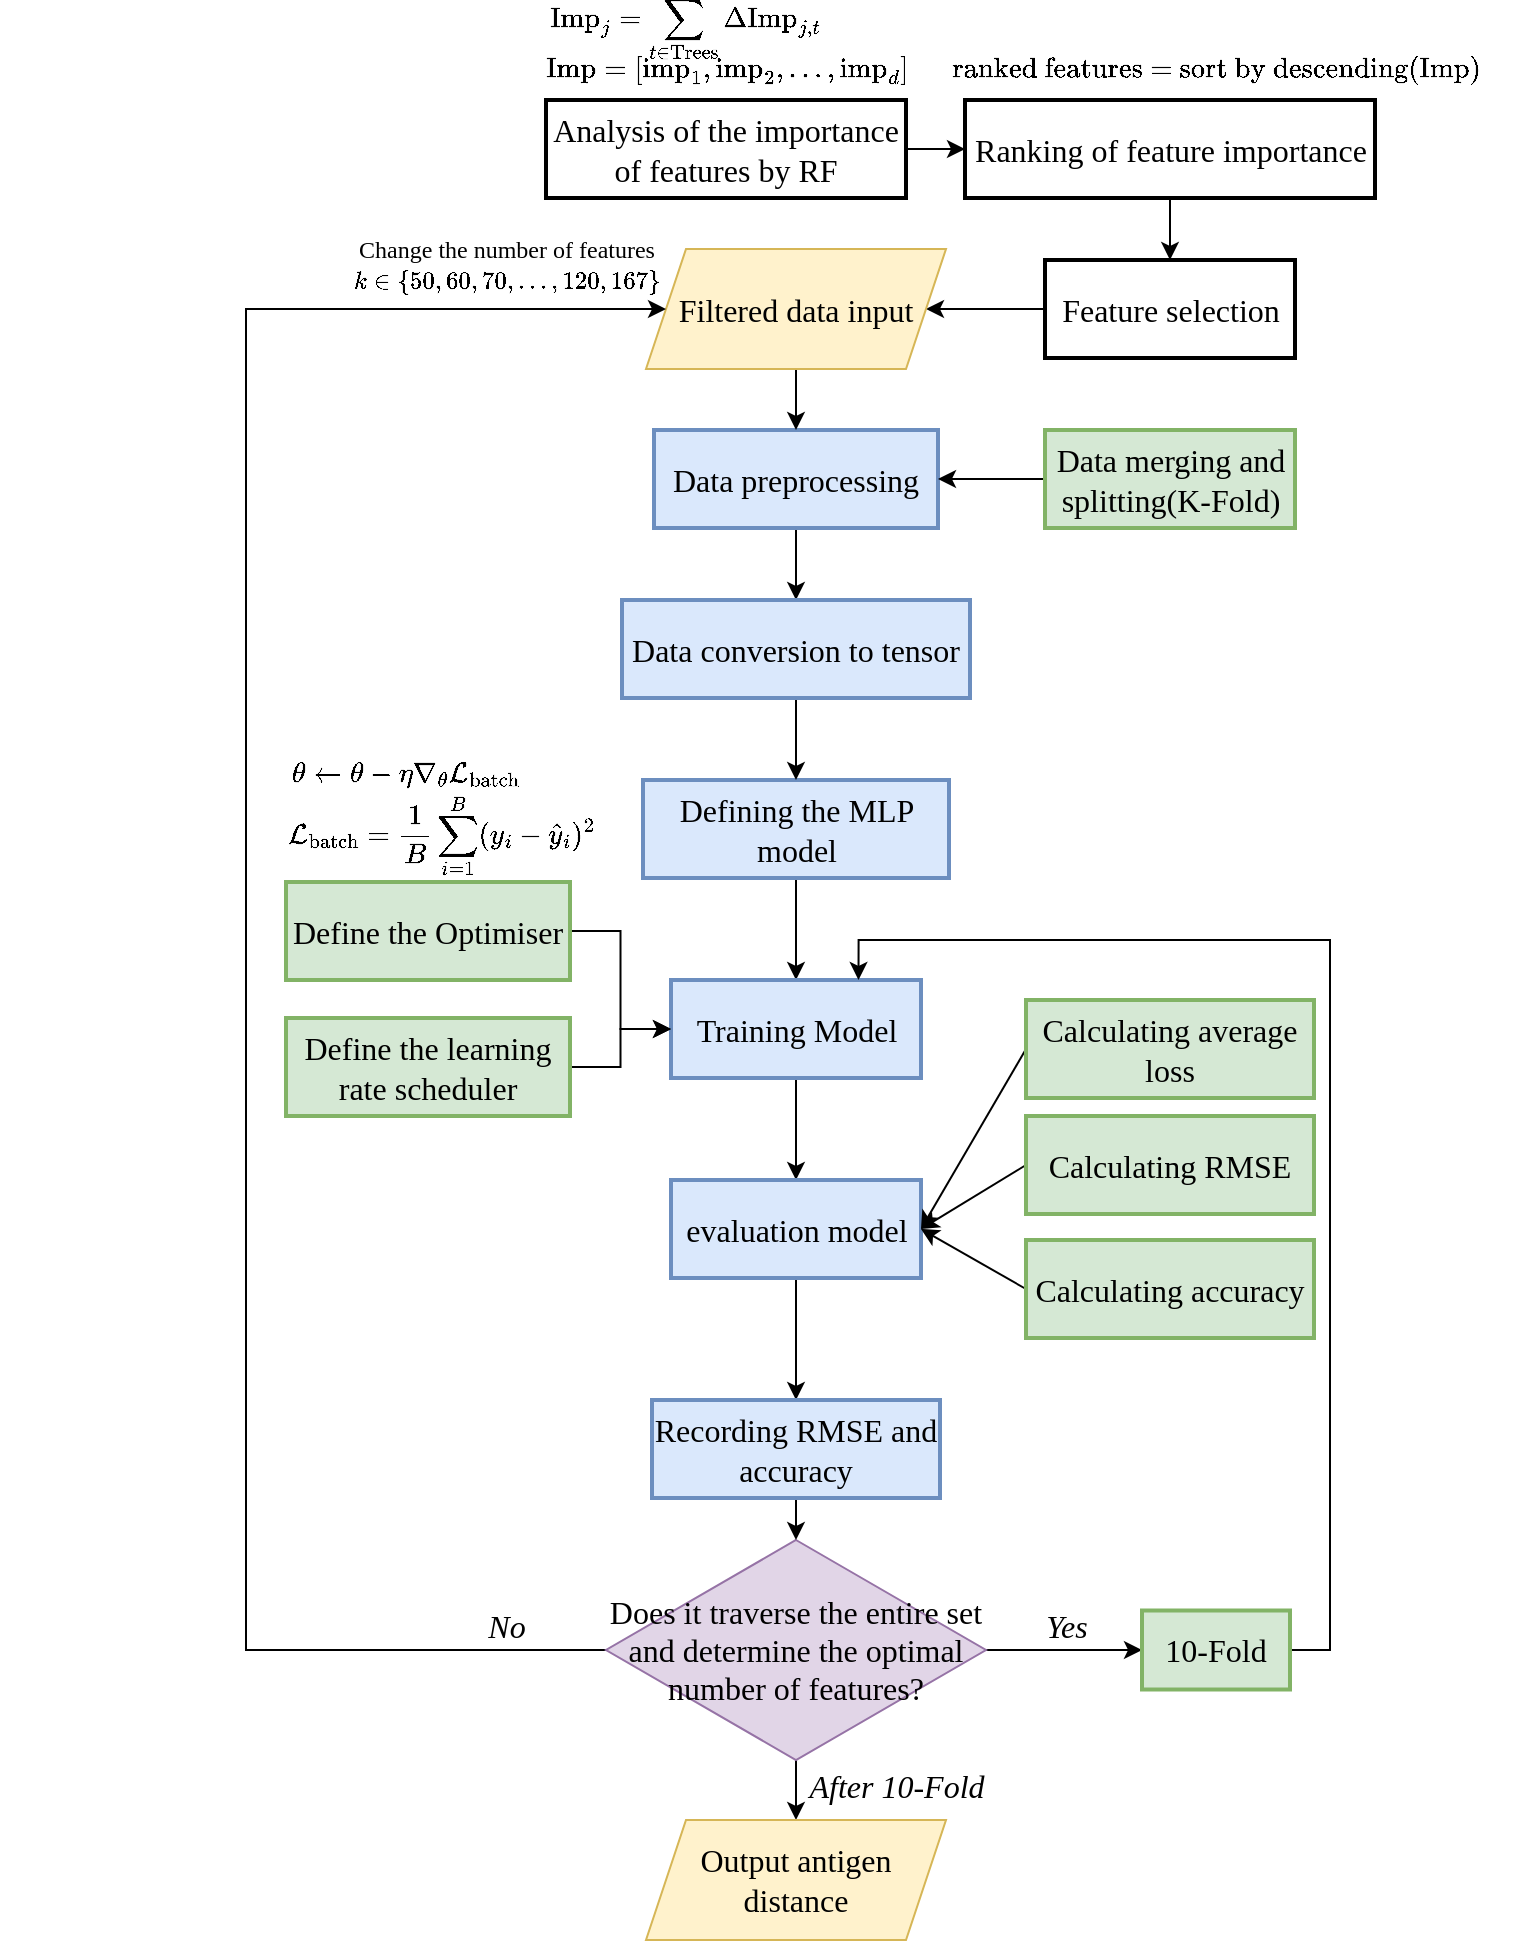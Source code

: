 <mxfile version="25.0.3">
  <diagram name="第 1 页" id="wW0VhtOMRZsGSEktbn0D">
    <mxGraphModel dx="1025" dy="708" grid="1" gridSize="10" guides="1" tooltips="1" connect="1" arrows="1" fold="1" page="1" pageScale="1" pageWidth="1169" pageHeight="827" math="1" shadow="0">
      <root>
        <mxCell id="0" />
        <mxCell id="1" parent="0" />
        <mxCell id="KHDkwFc494HQKRECkUOb-64" style="edgeStyle=orthogonalEdgeStyle;rounded=0;orthogonalLoop=1;jettySize=auto;html=1;exitX=1;exitY=0.5;exitDx=0;exitDy=0;entryX=0;entryY=0.5;entryDx=0;entryDy=0;" parent="1" source="KHDkwFc494HQKRECkUOb-3" target="KHDkwFc494HQKRECkUOb-15" edge="1">
          <mxGeometry relative="1" as="geometry" />
        </mxCell>
        <mxCell id="KHDkwFc494HQKRECkUOb-3" value="Analysis of the importance of features by RF" style="whiteSpace=wrap;strokeWidth=2;fontFamily=Times New Roman;fontSize=16;" parent="1" vertex="1">
          <mxGeometry x="520" y="200" width="180" height="49" as="geometry" />
        </mxCell>
        <mxCell id="KHDkwFc494HQKRECkUOb-73" style="edgeStyle=orthogonalEdgeStyle;rounded=0;orthogonalLoop=1;jettySize=auto;html=1;exitX=0;exitY=0.5;exitDx=0;exitDy=0;entryX=1;entryY=0.5;entryDx=0;entryDy=0;" parent="1" source="KHDkwFc494HQKRECkUOb-4" target="KHDkwFc494HQKRECkUOb-65" edge="1">
          <mxGeometry relative="1" as="geometry" />
        </mxCell>
        <mxCell id="KHDkwFc494HQKRECkUOb-4" value="Feature selection" style="whiteSpace=wrap;strokeWidth=2;fontFamily=Times New Roman;fontSize=16;" parent="1" vertex="1">
          <mxGeometry x="769.5" y="280" width="125" height="49" as="geometry" />
        </mxCell>
        <mxCell id="KHDkwFc494HQKRECkUOb-77" style="edgeStyle=orthogonalEdgeStyle;rounded=0;orthogonalLoop=1;jettySize=auto;html=1;exitX=0.5;exitY=1;exitDx=0;exitDy=0;entryX=0.5;entryY=0;entryDx=0;entryDy=0;" parent="1" source="KHDkwFc494HQKRECkUOb-5" target="KHDkwFc494HQKRECkUOb-19" edge="1">
          <mxGeometry relative="1" as="geometry" />
        </mxCell>
        <mxCell id="KHDkwFc494HQKRECkUOb-5" value="Data preprocessing" style="whiteSpace=wrap;strokeWidth=2;fontFamily=Times New Roman;fontSize=16;fillColor=#dae8fc;strokeColor=#6c8ebf;" parent="1" vertex="1">
          <mxGeometry x="574" y="365" width="142" height="49" as="geometry" />
        </mxCell>
        <mxCell id="KHDkwFc494HQKRECkUOb-91" style="edgeStyle=orthogonalEdgeStyle;rounded=0;orthogonalLoop=1;jettySize=auto;html=1;exitX=0.5;exitY=1;exitDx=0;exitDy=0;entryX=0.5;entryY=0;entryDx=0;entryDy=0;" parent="1" source="KHDkwFc494HQKRECkUOb-7" target="KHDkwFc494HQKRECkUOb-8" edge="1">
          <mxGeometry relative="1" as="geometry" />
        </mxCell>
        <mxCell id="KHDkwFc494HQKRECkUOb-7" value="Defining the MLP model" style="whiteSpace=wrap;strokeWidth=2;fontFamily=Times New Roman;fontSize=16;fillColor=#dae8fc;strokeColor=#6c8ebf;" parent="1" vertex="1">
          <mxGeometry x="568.5" y="540" width="153" height="49" as="geometry" />
        </mxCell>
        <mxCell id="KHDkwFc494HQKRECkUOb-100" style="edgeStyle=orthogonalEdgeStyle;rounded=0;orthogonalLoop=1;jettySize=auto;html=1;exitX=0.5;exitY=1;exitDx=0;exitDy=0;entryX=0.5;entryY=0;entryDx=0;entryDy=0;" parent="1" source="KHDkwFc494HQKRECkUOb-8" target="KHDkwFc494HQKRECkUOb-9" edge="1">
          <mxGeometry relative="1" as="geometry" />
        </mxCell>
        <mxCell id="KHDkwFc494HQKRECkUOb-8" value="Training Model" style="whiteSpace=wrap;strokeWidth=2;fontFamily=Times New Roman;fontSize=16;fillColor=#dae8fc;strokeColor=#6c8ebf;" parent="1" vertex="1">
          <mxGeometry x="582.5" y="640" width="125" height="49" as="geometry" />
        </mxCell>
        <mxCell id="KHDkwFc494HQKRECkUOb-101" style="edgeStyle=orthogonalEdgeStyle;rounded=0;orthogonalLoop=1;jettySize=auto;html=1;exitX=0.5;exitY=1;exitDx=0;exitDy=0;entryX=0.5;entryY=0;entryDx=0;entryDy=0;" parent="1" source="KHDkwFc494HQKRECkUOb-9" target="KHDkwFc494HQKRECkUOb-88" edge="1">
          <mxGeometry relative="1" as="geometry" />
        </mxCell>
        <mxCell id="KHDkwFc494HQKRECkUOb-9" value="evaluation model" style="whiteSpace=wrap;strokeWidth=2;fontFamily=Times New Roman;fontSize=16;fillColor=#dae8fc;strokeColor=#6c8ebf;" parent="1" vertex="1">
          <mxGeometry x="582.5" y="740" width="125" height="49" as="geometry" />
        </mxCell>
        <mxCell id="KHDkwFc494HQKRECkUOb-66" style="edgeStyle=orthogonalEdgeStyle;rounded=0;orthogonalLoop=1;jettySize=auto;html=1;exitX=0.5;exitY=1;exitDx=0;exitDy=0;entryX=0.5;entryY=0;entryDx=0;entryDy=0;" parent="1" source="KHDkwFc494HQKRECkUOb-15" target="KHDkwFc494HQKRECkUOb-4" edge="1">
          <mxGeometry relative="1" as="geometry" />
        </mxCell>
        <mxCell id="KHDkwFc494HQKRECkUOb-15" value="Ranking of feature importance" style="whiteSpace=wrap;strokeWidth=2;fontFamily=Times New Roman;fontSize=16;" parent="1" vertex="1">
          <mxGeometry x="729.5" y="200" width="205" height="49" as="geometry" />
        </mxCell>
        <mxCell id="KHDkwFc494HQKRECkUOb-82" style="edgeStyle=orthogonalEdgeStyle;rounded=0;orthogonalLoop=1;jettySize=auto;html=1;exitX=0;exitY=0.5;exitDx=0;exitDy=0;entryX=1;entryY=0.5;entryDx=0;entryDy=0;" parent="1" source="KHDkwFc494HQKRECkUOb-18" target="KHDkwFc494HQKRECkUOb-5" edge="1">
          <mxGeometry relative="1" as="geometry" />
        </mxCell>
        <mxCell id="KHDkwFc494HQKRECkUOb-18" value="Data merging and splitting(K-Fold)" style="whiteSpace=wrap;strokeWidth=2;fontFamily=Times New Roman;fontSize=16;fillColor=#d5e8d4;strokeColor=#82b366;" parent="1" vertex="1">
          <mxGeometry x="769.5" y="365" width="125" height="49" as="geometry" />
        </mxCell>
        <mxCell id="KHDkwFc494HQKRECkUOb-83" style="edgeStyle=orthogonalEdgeStyle;rounded=0;orthogonalLoop=1;jettySize=auto;html=1;exitX=0.5;exitY=1;exitDx=0;exitDy=0;entryX=0.5;entryY=0;entryDx=0;entryDy=0;" parent="1" source="KHDkwFc494HQKRECkUOb-19" target="KHDkwFc494HQKRECkUOb-7" edge="1">
          <mxGeometry relative="1" as="geometry" />
        </mxCell>
        <mxCell id="KHDkwFc494HQKRECkUOb-19" value="Data conversion to tensor" style="whiteSpace=wrap;strokeWidth=2;fontFamily=Times New Roman;fontSize=16;fillColor=#dae8fc;strokeColor=#6c8ebf;" parent="1" vertex="1">
          <mxGeometry x="558" y="450" width="174" height="49" as="geometry" />
        </mxCell>
        <mxCell id="KHDkwFc494HQKRECkUOb-93" style="edgeStyle=orthogonalEdgeStyle;rounded=0;orthogonalLoop=1;jettySize=auto;html=1;exitX=1;exitY=0.5;exitDx=0;exitDy=0;entryX=0;entryY=0.5;entryDx=0;entryDy=0;" parent="1" source="KHDkwFc494HQKRECkUOb-22" target="KHDkwFc494HQKRECkUOb-8" edge="1">
          <mxGeometry relative="1" as="geometry" />
        </mxCell>
        <mxCell id="KHDkwFc494HQKRECkUOb-22" value="Define the Optimiser" style="whiteSpace=wrap;strokeWidth=2;fontFamily=Times New Roman;fontSize=16;fillColor=#d5e8d4;strokeColor=#82b366;" parent="1" vertex="1">
          <mxGeometry x="390" y="591" width="142" height="49" as="geometry" />
        </mxCell>
        <mxCell id="KHDkwFc494HQKRECkUOb-96" style="rounded=0;orthogonalLoop=1;jettySize=auto;html=1;exitX=0;exitY=0.5;exitDx=0;exitDy=0;entryX=1;entryY=0.5;entryDx=0;entryDy=0;" parent="1" source="KHDkwFc494HQKRECkUOb-25" target="KHDkwFc494HQKRECkUOb-9" edge="1">
          <mxGeometry relative="1" as="geometry" />
        </mxCell>
        <mxCell id="KHDkwFc494HQKRECkUOb-25" value="Calculating average loss" style="whiteSpace=wrap;strokeWidth=2;fontFamily=Times New Roman;fontSize=16;fillColor=#d5e8d4;strokeColor=#82b366;" parent="1" vertex="1">
          <mxGeometry x="760" y="650" width="144" height="49" as="geometry" />
        </mxCell>
        <mxCell id="KHDkwFc494HQKRECkUOb-62" value="$$\mathrm{Imp}=[\mathrm{imp}_1,\mathrm{imp}_2,\ldots,\mathrm{imp}_d]$$" style="text;html=1;align=center;verticalAlign=middle;resizable=0;points=[];autosize=1;strokeColor=none;fillColor=none;" parent="1" vertex="1">
          <mxGeometry x="395" y="170" width="430" height="30" as="geometry" />
        </mxCell>
        <mxCell id="KHDkwFc494HQKRECkUOb-63" value="$$\text{ranked features = sort by descending(Imp)}$$" style="text;html=1;align=center;verticalAlign=middle;resizable=0;points=[];autosize=1;strokeColor=none;fillColor=none;" parent="1" vertex="1">
          <mxGeometry x="700" y="170" width="310" height="30" as="geometry" />
        </mxCell>
        <mxCell id="KHDkwFc494HQKRECkUOb-71" style="edgeStyle=orthogonalEdgeStyle;rounded=0;orthogonalLoop=1;jettySize=auto;html=1;exitX=0.5;exitY=1;exitDx=0;exitDy=0;entryX=0.5;entryY=0;entryDx=0;entryDy=0;" parent="1" source="KHDkwFc494HQKRECkUOb-65" target="KHDkwFc494HQKRECkUOb-5" edge="1">
          <mxGeometry relative="1" as="geometry" />
        </mxCell>
        <mxCell id="KHDkwFc494HQKRECkUOb-65" value="&lt;font style=&quot;font-size: 16px;&quot; face=&quot;Times New Roman&quot;&gt;Filtered data input&lt;/font&gt;" style="shape=parallelogram;perimeter=parallelogramPerimeter;whiteSpace=wrap;html=1;fixedSize=1;fillColor=#fff2cc;strokeColor=#d6b656;" parent="1" vertex="1">
          <mxGeometry x="570" y="274.5" width="150" height="60" as="geometry" />
        </mxCell>
        <mxCell id="KHDkwFc494HQKRECkUOb-74" value="&lt;font face=&quot;Times New Roman&quot;&gt;$$k\in\{50,60,70,\ldots,120,167\}$$&lt;/font&gt;" style="text;html=1;align=center;verticalAlign=middle;resizable=0;points=[];autosize=1;strokeColor=none;fillColor=none;" parent="1" vertex="1">
          <mxGeometry x="400" y="274.5" width="200" height="30" as="geometry" />
        </mxCell>
        <mxCell id="KHDkwFc494HQKRECkUOb-75" value="&lt;font face=&quot;Times New Roman&quot;&gt;Change the number of features&lt;/font&gt;" style="text;html=1;align=center;verticalAlign=middle;resizable=0;points=[];autosize=1;strokeColor=none;fillColor=none;" parent="1" vertex="1">
          <mxGeometry x="415" y="260" width="170" height="30" as="geometry" />
        </mxCell>
        <mxCell id="k1PDY-SbIJY4RnQ1nkLj-3" style="edgeStyle=orthogonalEdgeStyle;rounded=0;orthogonalLoop=1;jettySize=auto;html=1;exitX=1;exitY=0.5;exitDx=0;exitDy=0;entryX=0;entryY=0.5;entryDx=0;entryDy=0;" edge="1" parent="1" source="KHDkwFc494HQKRECkUOb-76" target="KHDkwFc494HQKRECkUOb-87">
          <mxGeometry relative="1" as="geometry" />
        </mxCell>
        <mxCell id="k1PDY-SbIJY4RnQ1nkLj-6" style="edgeStyle=orthogonalEdgeStyle;rounded=0;orthogonalLoop=1;jettySize=auto;html=1;exitX=0.5;exitY=1;exitDx=0;exitDy=0;entryX=0.5;entryY=0;entryDx=0;entryDy=0;" edge="1" parent="1" source="KHDkwFc494HQKRECkUOb-76" target="KHDkwFc494HQKRECkUOb-90">
          <mxGeometry relative="1" as="geometry" />
        </mxCell>
        <mxCell id="k1PDY-SbIJY4RnQ1nkLj-10" style="edgeStyle=orthogonalEdgeStyle;rounded=0;orthogonalLoop=1;jettySize=auto;html=1;exitX=0;exitY=0.5;exitDx=0;exitDy=0;entryX=0;entryY=0.5;entryDx=0;entryDy=0;" edge="1" parent="1" source="KHDkwFc494HQKRECkUOb-76" target="KHDkwFc494HQKRECkUOb-65">
          <mxGeometry relative="1" as="geometry">
            <Array as="points">
              <mxPoint x="370" y="975" />
              <mxPoint x="370" y="305" />
            </Array>
          </mxGeometry>
        </mxCell>
        <mxCell id="KHDkwFc494HQKRECkUOb-76" value="&lt;font face=&quot;Times New Roman&quot;&gt;&lt;span style=&quot;font-size: 16px;&quot;&gt;Does it traverse the entire set and determine the optimal number of features?&lt;/span&gt;&lt;/font&gt;" style="rhombus;whiteSpace=wrap;html=1;fillColor=#e1d5e7;strokeColor=#9673a6;" parent="1" vertex="1">
          <mxGeometry x="550" y="920" width="190" height="110" as="geometry" />
        </mxCell>
        <mxCell id="KHDkwFc494HQKRECkUOb-98" style="rounded=0;orthogonalLoop=1;jettySize=auto;html=1;exitX=0;exitY=0.5;exitDx=0;exitDy=0;entryX=1;entryY=0.5;entryDx=0;entryDy=0;" parent="1" source="KHDkwFc494HQKRECkUOb-85" target="KHDkwFc494HQKRECkUOb-9" edge="1">
          <mxGeometry relative="1" as="geometry" />
        </mxCell>
        <mxCell id="KHDkwFc494HQKRECkUOb-85" value="Calculating RMSE" style="whiteSpace=wrap;strokeWidth=2;fontFamily=Times New Roman;fontSize=16;fillColor=#d5e8d4;strokeColor=#82b366;" parent="1" vertex="1">
          <mxGeometry x="760" y="708" width="144" height="49" as="geometry" />
        </mxCell>
        <mxCell id="KHDkwFc494HQKRECkUOb-99" style="rounded=0;orthogonalLoop=1;jettySize=auto;html=1;exitX=0;exitY=0.5;exitDx=0;exitDy=0;entryX=1;entryY=0.5;entryDx=0;entryDy=0;" parent="1" source="KHDkwFc494HQKRECkUOb-86" target="KHDkwFc494HQKRECkUOb-9" edge="1">
          <mxGeometry relative="1" as="geometry" />
        </mxCell>
        <mxCell id="KHDkwFc494HQKRECkUOb-86" value="Calculating accuracy" style="whiteSpace=wrap;strokeWidth=2;fontFamily=Times New Roman;fontSize=16;fillColor=#d5e8d4;strokeColor=#82b366;" parent="1" vertex="1">
          <mxGeometry x="760" y="770" width="144" height="49" as="geometry" />
        </mxCell>
        <mxCell id="KHDkwFc494HQKRECkUOb-103" style="edgeStyle=orthogonalEdgeStyle;rounded=0;orthogonalLoop=1;jettySize=auto;html=1;exitX=1;exitY=0.5;exitDx=0;exitDy=0;entryX=0.75;entryY=0;entryDx=0;entryDy=0;" parent="1" source="KHDkwFc494HQKRECkUOb-87" target="KHDkwFc494HQKRECkUOb-8" edge="1">
          <mxGeometry relative="1" as="geometry" />
        </mxCell>
        <mxCell id="KHDkwFc494HQKRECkUOb-87" value="10-Fold" style="whiteSpace=wrap;strokeWidth=2;fontFamily=Times New Roman;fontSize=16;fillColor=#d5e8d4;strokeColor=#82b366;" parent="1" vertex="1">
          <mxGeometry x="818" y="955.25" width="74" height="39.5" as="geometry" />
        </mxCell>
        <mxCell id="k1PDY-SbIJY4RnQ1nkLj-1" style="edgeStyle=orthogonalEdgeStyle;rounded=0;orthogonalLoop=1;jettySize=auto;html=1;exitX=0.5;exitY=1;exitDx=0;exitDy=0;entryX=0.5;entryY=0;entryDx=0;entryDy=0;" edge="1" parent="1" source="KHDkwFc494HQKRECkUOb-88" target="KHDkwFc494HQKRECkUOb-76">
          <mxGeometry relative="1" as="geometry" />
        </mxCell>
        <mxCell id="KHDkwFc494HQKRECkUOb-88" value="Recording RMSE and accuracy" style="whiteSpace=wrap;strokeWidth=2;fontFamily=Times New Roman;fontSize=16;fillColor=#dae8fc;strokeColor=#6c8ebf;" parent="1" vertex="1">
          <mxGeometry x="573" y="850" width="144" height="49" as="geometry" />
        </mxCell>
        <mxCell id="KHDkwFc494HQKRECkUOb-90" value="&lt;font style=&quot;font-size: 16px;&quot; face=&quot;Times New Roman&quot;&gt;Output antigen distance&lt;/font&gt;" style="shape=parallelogram;perimeter=parallelogramPerimeter;whiteSpace=wrap;html=1;fixedSize=1;fillColor=#fff2cc;strokeColor=#d6b656;" parent="1" vertex="1">
          <mxGeometry x="570" y="1060" width="150" height="60" as="geometry" />
        </mxCell>
        <mxCell id="KHDkwFc494HQKRECkUOb-95" style="edgeStyle=orthogonalEdgeStyle;rounded=0;orthogonalLoop=1;jettySize=auto;html=1;exitX=1;exitY=0.5;exitDx=0;exitDy=0;entryX=0;entryY=0.5;entryDx=0;entryDy=0;" parent="1" source="KHDkwFc494HQKRECkUOb-92" target="KHDkwFc494HQKRECkUOb-8" edge="1">
          <mxGeometry relative="1" as="geometry" />
        </mxCell>
        <mxCell id="KHDkwFc494HQKRECkUOb-92" value="Define the learning rate scheduler" style="whiteSpace=wrap;strokeWidth=2;fontFamily=Times New Roman;fontSize=16;fillColor=#d5e8d4;strokeColor=#82b366;" parent="1" vertex="1">
          <mxGeometry x="390" y="659" width="142" height="49" as="geometry" />
        </mxCell>
        <mxCell id="KHDkwFc494HQKRECkUOb-108" value="&lt;p data-pm-slice=&quot;1 1 []&quot;&gt;$$\theta \leftarrow \theta - \eta \nabla_\theta \mathcal{L}_\text{batch}$$&lt;/p&gt;" style="text;html=1;align=center;verticalAlign=middle;resizable=0;points=[];autosize=1;strokeColor=none;fillColor=none;" parent="1" vertex="1">
          <mxGeometry x="250" y="512" width="400" height="50" as="geometry" />
        </mxCell>
        <mxCell id="KHDkwFc494HQKRECkUOb-109" value="$$\text{Imp}_j = \sum_{t \in \text{Trees}} \Delta \text{Imp}_{j,t}$$" style="text;html=1;align=center;verticalAlign=middle;resizable=0;points=[];autosize=1;strokeColor=none;fillColor=none;" parent="1" vertex="1">
          <mxGeometry x="409" y="150" width="360" height="30" as="geometry" />
        </mxCell>
        <mxCell id="KHDkwFc494HQKRECkUOb-110" value="$$\mathcal{L}_{\text{batch}} = \frac{1}{B} \sum_{i=1}^{B} (y_{i} - \hat{y}_{i})^2$$" style="text;html=1;align=center;verticalAlign=middle;resizable=0;points=[];autosize=1;strokeColor=none;fillColor=none;" parent="1" vertex="1">
          <mxGeometry x="247" y="552.5" width="440" height="30" as="geometry" />
        </mxCell>
        <mxCell id="k1PDY-SbIJY4RnQ1nkLj-5" value="&lt;font style=&quot;font-size: 16px;&quot; face=&quot;Times New Roman&quot;&gt;&lt;i&gt;Yes&lt;/i&gt;&lt;/font&gt;" style="text;html=1;align=center;verticalAlign=middle;resizable=0;points=[];autosize=1;strokeColor=none;fillColor=none;" vertex="1" parent="1">
          <mxGeometry x="760" y="948" width="40" height="30" as="geometry" />
        </mxCell>
        <mxCell id="k1PDY-SbIJY4RnQ1nkLj-11" value="&lt;font style=&quot;font-size: 16px;&quot; face=&quot;Times New Roman&quot;&gt;&lt;i&gt;No&lt;/i&gt;&lt;/font&gt;" style="text;html=1;align=center;verticalAlign=middle;resizable=0;points=[];autosize=1;strokeColor=none;fillColor=none;" vertex="1" parent="1">
          <mxGeometry x="480" y="948" width="40" height="30" as="geometry" />
        </mxCell>
        <mxCell id="k1PDY-SbIJY4RnQ1nkLj-12" value="&lt;font style=&quot;font-size: 16px;&quot; face=&quot;Times New Roman&quot;&gt;&lt;i&gt;After 10-Fold&lt;/i&gt;&lt;/font&gt;" style="text;html=1;align=center;verticalAlign=middle;resizable=0;points=[];autosize=1;strokeColor=none;fillColor=none;" vertex="1" parent="1">
          <mxGeometry x="640" y="1028" width="110" height="30" as="geometry" />
        </mxCell>
      </root>
    </mxGraphModel>
  </diagram>
</mxfile>
